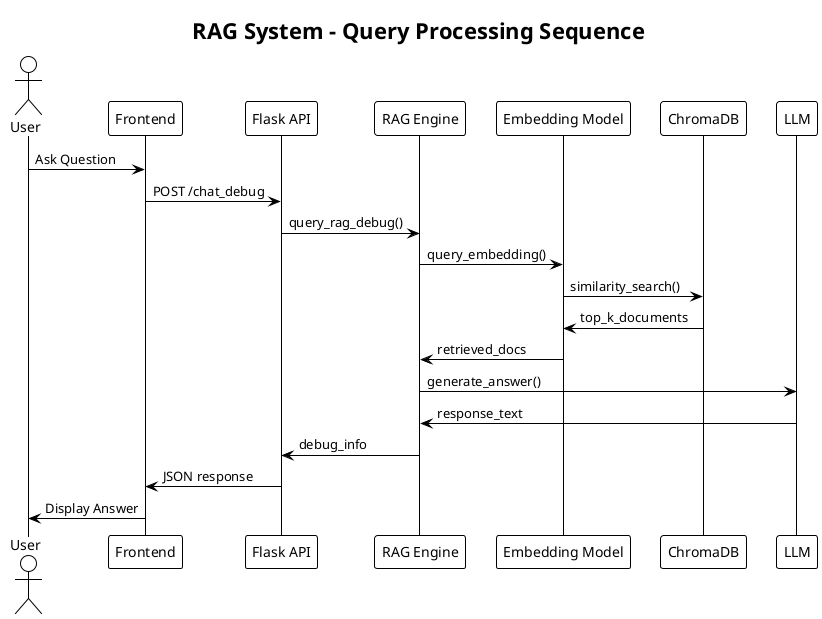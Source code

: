 
@startuml RAG_System_Sequence_Diagram
!theme plain
title RAG System - Query Processing Sequence

actor User
participant "Frontend" as UI
participant "Flask API" as API
participant "RAG Engine" as RAG
participant "Embedding Model" as EM
participant "ChromaDB" as DB
participant "LLM" as LLM

User -> UI: Ask Question
UI -> API: POST /chat_debug
API -> RAG: query_rag_debug()
RAG -> EM: query_embedding()
EM -> DB: similarity_search()
DB -> EM: top_k_documents
EM -> RAG: retrieved_docs
RAG -> LLM: generate_answer()
LLM -> RAG: response_text
RAG -> API: debug_info
API -> UI: JSON response
UI -> User: Display Answer

@enduml
